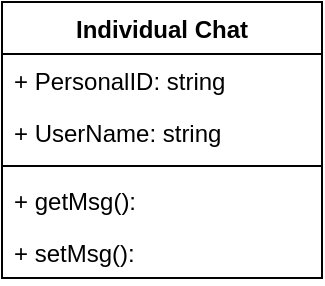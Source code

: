 <mxfile version="13.0.3" type="device"><diagram id="KpjSnlRYVBWsZbXoOs-L" name="Page-1"><mxGraphModel dx="1086" dy="626" grid="1" gridSize="10" guides="1" tooltips="1" connect="1" arrows="1" fold="1" page="1" pageScale="1" pageWidth="850" pageHeight="1100" math="0" shadow="0"><root><mxCell id="0"/><mxCell id="1" parent="0"/><mxCell id="TLeLpQj-0rOeLVquOnBv-1" value="Individual Chat" style="swimlane;fontStyle=1;align=center;verticalAlign=top;childLayout=stackLayout;horizontal=1;startSize=26;horizontalStack=0;resizeParent=1;resizeParentMax=0;resizeLast=0;collapsible=1;marginBottom=0;" parent="1" vertex="1"><mxGeometry x="350" y="290" width="160" height="138" as="geometry"/></mxCell><mxCell id="TLeLpQj-0rOeLVquOnBv-2" value="+ PersonalID: string" style="text;strokeColor=none;fillColor=none;align=left;verticalAlign=top;spacingLeft=4;spacingRight=4;overflow=hidden;rotatable=0;points=[[0,0.5],[1,0.5]];portConstraint=eastwest;" parent="TLeLpQj-0rOeLVquOnBv-1" vertex="1"><mxGeometry y="26" width="160" height="26" as="geometry"/></mxCell><mxCell id="5iKdCkWFYxWMZO7QodV--3" value="+ UserName: string" style="text;strokeColor=none;fillColor=none;align=left;verticalAlign=top;spacingLeft=4;spacingRight=4;overflow=hidden;rotatable=0;points=[[0,0.5],[1,0.5]];portConstraint=eastwest;" vertex="1" parent="TLeLpQj-0rOeLVquOnBv-1"><mxGeometry y="52" width="160" height="26" as="geometry"/></mxCell><mxCell id="TLeLpQj-0rOeLVquOnBv-3" value="" style="line;strokeWidth=1;fillColor=none;align=left;verticalAlign=middle;spacingTop=-1;spacingLeft=3;spacingRight=3;rotatable=0;labelPosition=right;points=[];portConstraint=eastwest;" parent="TLeLpQj-0rOeLVquOnBv-1" vertex="1"><mxGeometry y="78" width="160" height="8" as="geometry"/></mxCell><mxCell id="TLeLpQj-0rOeLVquOnBv-4" value="+ getMsg():" style="text;strokeColor=none;fillColor=none;align=left;verticalAlign=top;spacingLeft=4;spacingRight=4;overflow=hidden;rotatable=0;points=[[0,0.5],[1,0.5]];portConstraint=eastwest;" parent="TLeLpQj-0rOeLVquOnBv-1" vertex="1"><mxGeometry y="86" width="160" height="26" as="geometry"/></mxCell><mxCell id="5iKdCkWFYxWMZO7QodV--4" value="+ setMsg():" style="text;strokeColor=none;fillColor=none;align=left;verticalAlign=top;spacingLeft=4;spacingRight=4;overflow=hidden;rotatable=0;points=[[0,0.5],[1,0.5]];portConstraint=eastwest;" vertex="1" parent="TLeLpQj-0rOeLVquOnBv-1"><mxGeometry y="112" width="160" height="26" as="geometry"/></mxCell></root></mxGraphModel></diagram></mxfile>